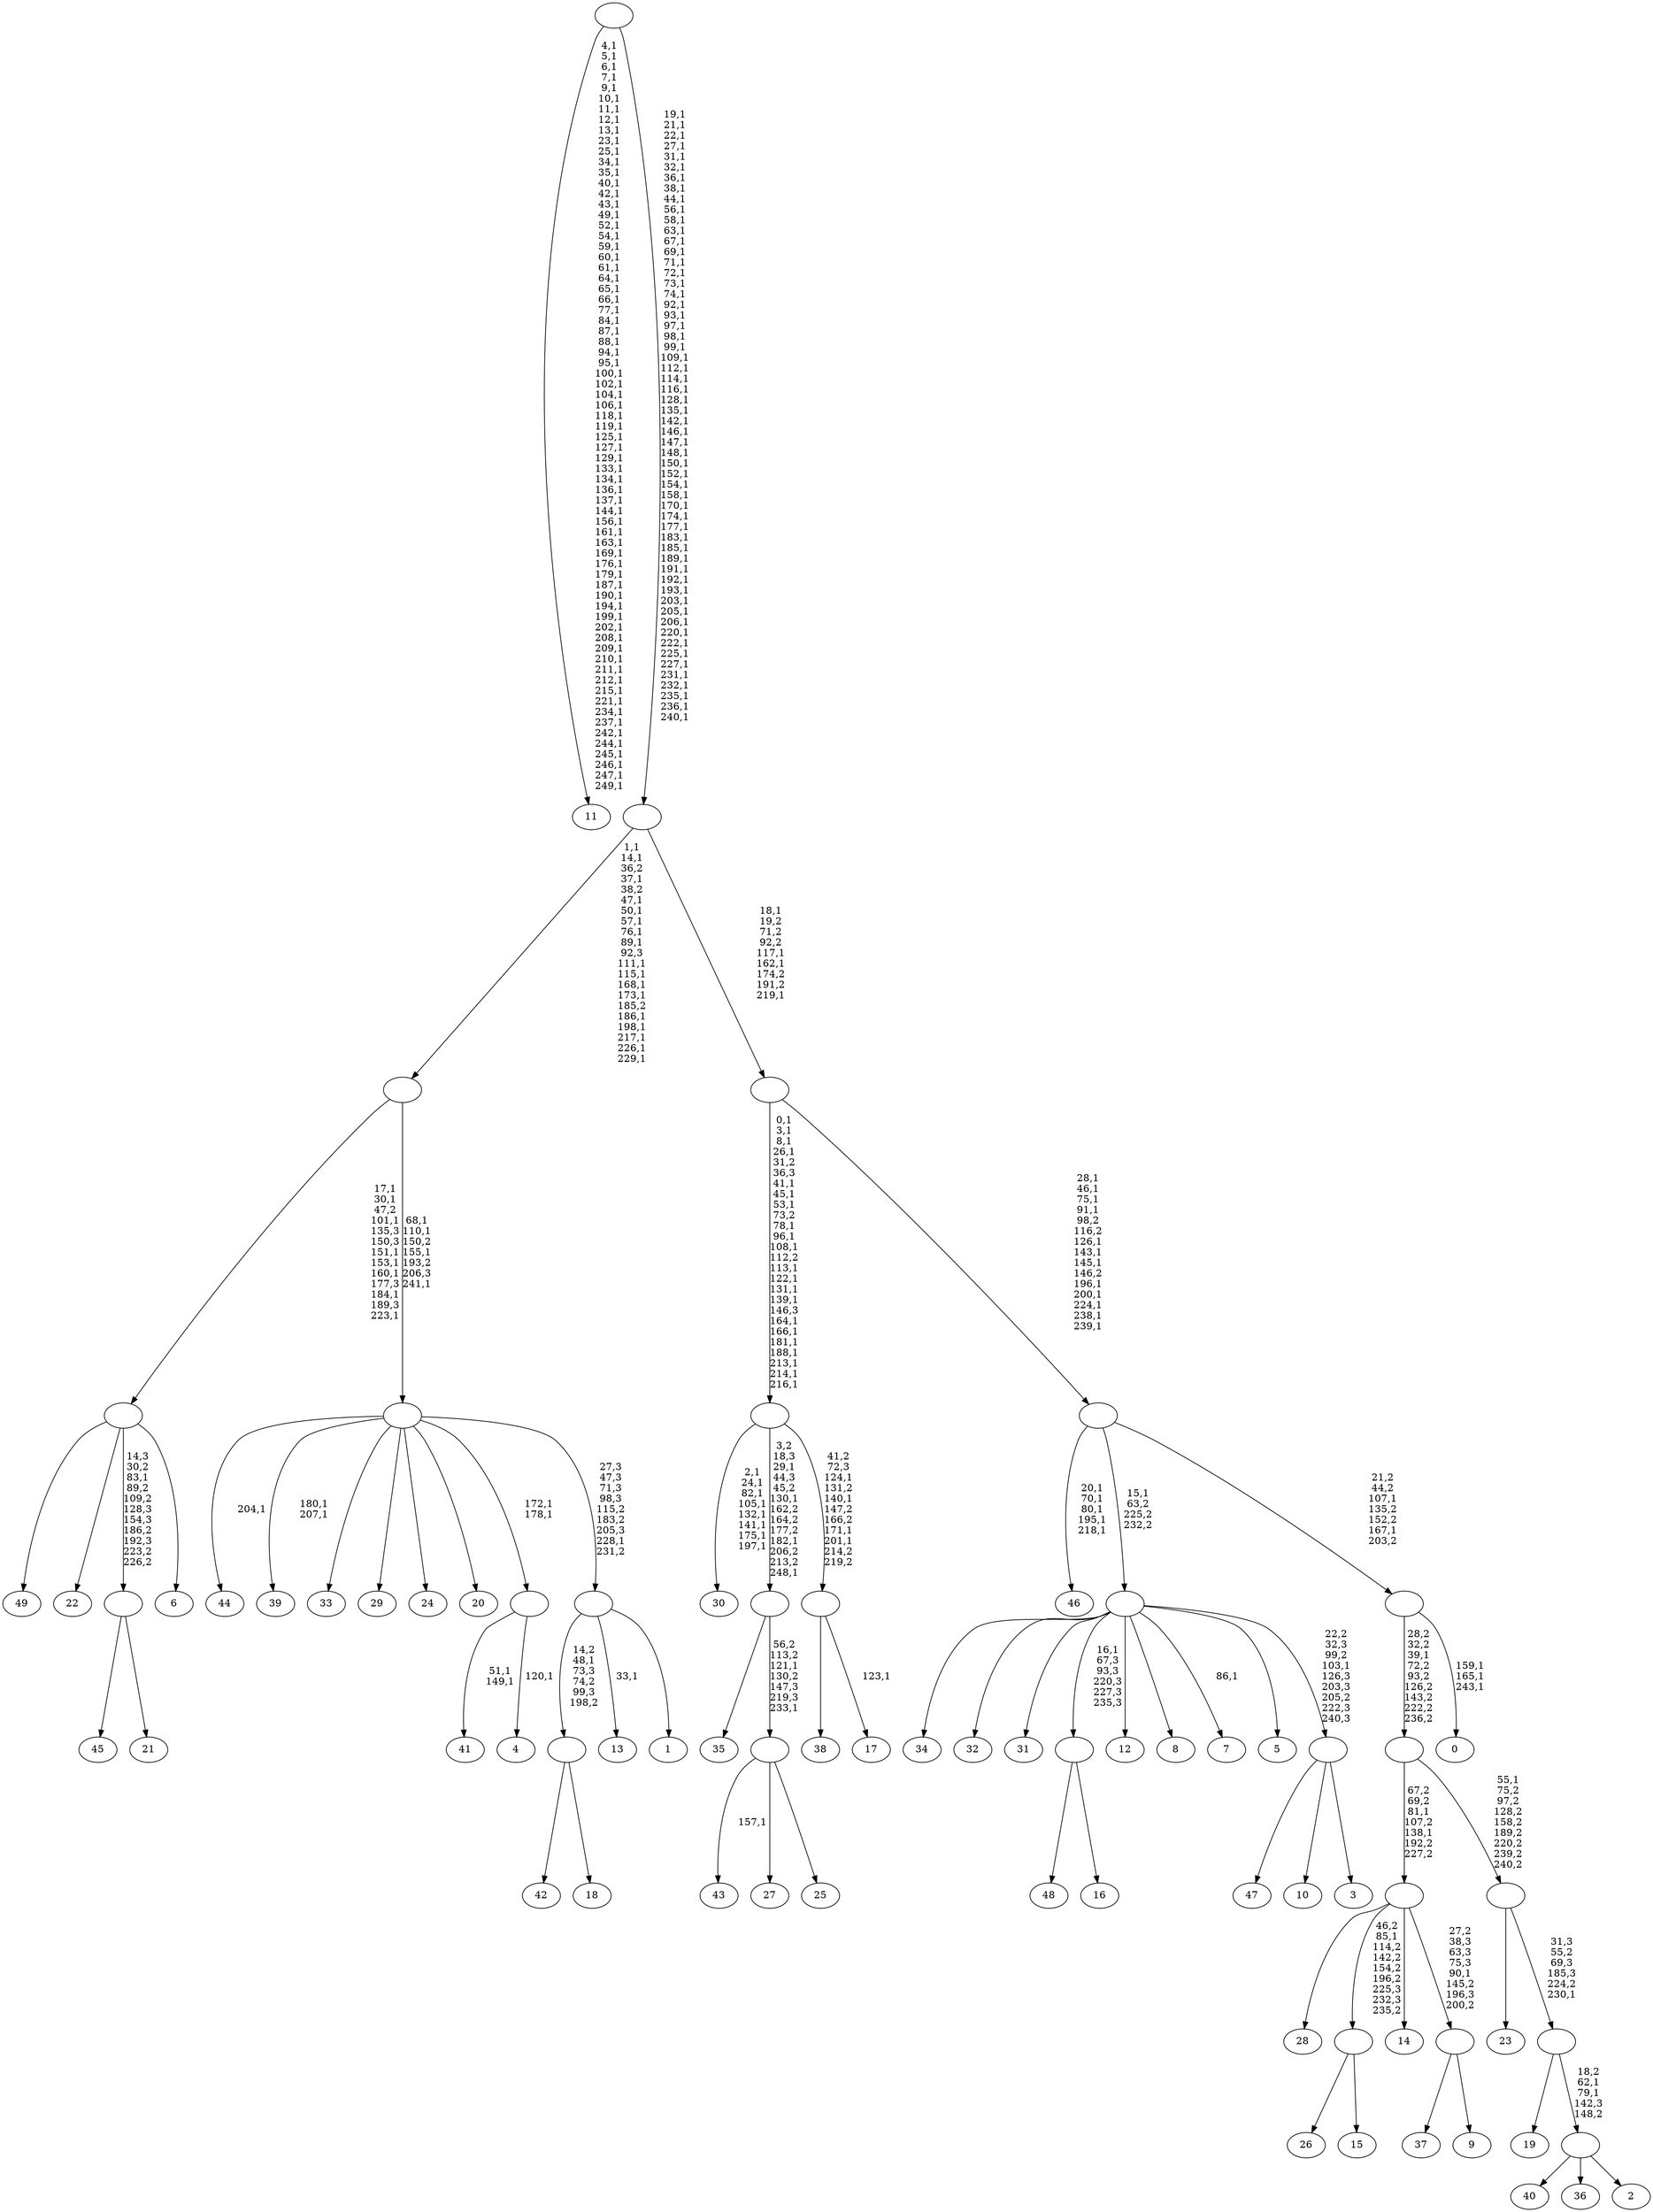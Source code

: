 digraph T {
	300 [label="49"]
	299 [label="48"]
	298 [label="47"]
	297 [label="46"]
	291 [label="45"]
	290 [label="44"]
	288 [label="43"]
	286 [label="42"]
	285 [label="41"]
	282 [label="40"]
	281 [label="39"]
	278 [label="38"]
	277 [label="37"]
	276 [label="36"]
	275 [label="35"]
	274 [label="34"]
	273 [label="33"]
	272 [label="32"]
	271 [label="31"]
	270 [label="30"]
	261 [label="29"]
	260 [label="28"]
	259 [label="27"]
	258 [label="26"]
	257 [label="25"]
	256 [label=""]
	254 [label=""]
	250 [label="24"]
	249 [label="23"]
	248 [label="22"]
	247 [label="21"]
	246 [label=""]
	245 [label="20"]
	244 [label="19"]
	243 [label="18"]
	242 [label=""]
	241 [label="17"]
	239 [label=""]
	235 [label=""]
	214 [label="16"]
	213 [label=""]
	212 [label="15"]
	211 [label=""]
	210 [label="14"]
	209 [label="13"]
	207 [label="12"]
	206 [label="11"]
	134 [label="10"]
	133 [label="9"]
	132 [label=""]
	131 [label=""]
	129 [label="8"]
	128 [label="7"]
	126 [label="6"]
	125 [label=""]
	117 [label="5"]
	116 [label="4"]
	114 [label=""]
	112 [label="3"]
	111 [label=""]
	110 [label=""]
	109 [label="2"]
	108 [label=""]
	106 [label=""]
	105 [label=""]
	104 [label=""]
	103 [label="1"]
	102 [label=""]
	101 [label=""]
	97 [label=""]
	80 [label="0"]
	76 [label=""]
	74 [label=""]
	62 [label=""]
	58 [label=""]
	0 [label=""]
	256 -> 288 [label="157,1"]
	256 -> 259 [label=""]
	256 -> 257 [label=""]
	254 -> 256 [label="56,2\n113,2\n121,1\n130,2\n147,3\n219,3\n233,1"]
	254 -> 275 [label=""]
	246 -> 291 [label=""]
	246 -> 247 [label=""]
	242 -> 286 [label=""]
	242 -> 243 [label=""]
	239 -> 241 [label="123,1"]
	239 -> 278 [label=""]
	235 -> 239 [label="41,2\n72,3\n124,1\n131,2\n140,1\n147,2\n166,2\n171,1\n201,1\n214,2\n219,2"]
	235 -> 254 [label="3,2\n18,3\n29,1\n44,3\n45,2\n130,1\n162,2\n164,2\n177,2\n182,1\n206,2\n213,2\n248,1"]
	235 -> 270 [label="2,1\n24,1\n82,1\n105,1\n132,1\n141,1\n175,1\n197,1"]
	213 -> 299 [label=""]
	213 -> 214 [label=""]
	211 -> 258 [label=""]
	211 -> 212 [label=""]
	132 -> 277 [label=""]
	132 -> 133 [label=""]
	131 -> 260 [label=""]
	131 -> 211 [label="46,2\n85,1\n114,2\n142,2\n154,2\n196,2\n225,3\n232,3\n235,2"]
	131 -> 210 [label=""]
	131 -> 132 [label="27,2\n38,3\n63,3\n75,3\n90,1\n145,2\n196,3\n200,2"]
	125 -> 300 [label=""]
	125 -> 248 [label=""]
	125 -> 246 [label="14,3\n30,2\n83,1\n89,2\n109,2\n128,3\n154,3\n186,2\n192,3\n223,2\n226,2"]
	125 -> 126 [label=""]
	114 -> 116 [label="120,1"]
	114 -> 285 [label="51,1\n149,1"]
	111 -> 298 [label=""]
	111 -> 134 [label=""]
	111 -> 112 [label=""]
	110 -> 128 [label="86,1"]
	110 -> 274 [label=""]
	110 -> 272 [label=""]
	110 -> 271 [label=""]
	110 -> 213 [label="16,1\n67,3\n93,3\n220,3\n227,3\n235,3"]
	110 -> 207 [label=""]
	110 -> 129 [label=""]
	110 -> 117 [label=""]
	110 -> 111 [label="22,2\n32,3\n99,2\n103,1\n126,3\n203,3\n205,2\n222,3\n240,3"]
	108 -> 282 [label=""]
	108 -> 276 [label=""]
	108 -> 109 [label=""]
	106 -> 108 [label="18,2\n62,1\n79,1\n142,3\n148,2"]
	106 -> 244 [label=""]
	105 -> 249 [label=""]
	105 -> 106 [label="31,3\n55,2\n69,3\n185,3\n224,2\n230,1"]
	104 -> 131 [label="67,2\n69,2\n81,1\n107,2\n138,1\n192,2\n227,2"]
	104 -> 105 [label="55,1\n75,2\n97,2\n128,2\n158,2\n189,2\n220,2\n239,2\n240,2"]
	102 -> 209 [label="33,1"]
	102 -> 242 [label="14,2\n48,1\n73,3\n74,2\n99,3\n198,2"]
	102 -> 103 [label=""]
	101 -> 114 [label="172,1\n178,1"]
	101 -> 281 [label="180,1\n207,1"]
	101 -> 290 [label="204,1"]
	101 -> 273 [label=""]
	101 -> 261 [label=""]
	101 -> 250 [label=""]
	101 -> 245 [label=""]
	101 -> 102 [label="27,3\n47,3\n71,3\n98,3\n115,2\n183,2\n205,3\n228,1\n231,2"]
	97 -> 101 [label="68,1\n110,1\n150,2\n155,1\n193,2\n206,3\n241,1"]
	97 -> 125 [label="17,1\n30,1\n47,2\n101,1\n135,3\n150,3\n151,1\n153,1\n160,1\n177,3\n184,1\n189,3\n223,1"]
	76 -> 80 [label="159,1\n165,1\n243,1"]
	76 -> 104 [label="28,2\n32,2\n39,1\n72,2\n93,2\n126,2\n143,2\n222,2\n236,2"]
	74 -> 76 [label="21,2\n44,2\n107,1\n135,2\n152,2\n167,1\n203,2"]
	74 -> 297 [label="20,1\n70,1\n80,1\n195,1\n218,1"]
	74 -> 110 [label="15,1\n63,2\n225,2\n232,2"]
	62 -> 74 [label="28,1\n46,1\n75,1\n91,1\n98,2\n116,2\n126,1\n143,1\n145,1\n146,2\n196,1\n200,1\n224,1\n238,1\n239,1"]
	62 -> 235 [label="0,1\n3,1\n8,1\n26,1\n31,2\n36,3\n41,1\n45,1\n53,1\n73,2\n78,1\n96,1\n108,1\n112,2\n113,1\n122,1\n131,1\n139,1\n146,3\n164,1\n166,1\n181,1\n188,1\n213,1\n214,1\n216,1"]
	58 -> 62 [label="18,1\n19,2\n71,2\n92,2\n117,1\n162,1\n174,2\n191,2\n219,1"]
	58 -> 97 [label="1,1\n14,1\n36,2\n37,1\n38,2\n47,1\n50,1\n57,1\n76,1\n89,1\n92,3\n111,1\n115,1\n168,1\n173,1\n185,2\n186,1\n198,1\n217,1\n226,1\n229,1"]
	0 -> 58 [label="19,1\n21,1\n22,1\n27,1\n31,1\n32,1\n36,1\n38,1\n44,1\n56,1\n58,1\n63,1\n67,1\n69,1\n71,1\n72,1\n73,1\n74,1\n92,1\n93,1\n97,1\n98,1\n99,1\n109,1\n112,1\n114,1\n116,1\n128,1\n135,1\n142,1\n146,1\n147,1\n148,1\n150,1\n152,1\n154,1\n158,1\n170,1\n174,1\n177,1\n183,1\n185,1\n189,1\n191,1\n192,1\n193,1\n203,1\n205,1\n206,1\n220,1\n222,1\n225,1\n227,1\n231,1\n232,1\n235,1\n236,1\n240,1"]
	0 -> 206 [label="4,1\n5,1\n6,1\n7,1\n9,1\n10,1\n11,1\n12,1\n13,1\n23,1\n25,1\n34,1\n35,1\n40,1\n42,1\n43,1\n49,1\n52,1\n54,1\n59,1\n60,1\n61,1\n64,1\n65,1\n66,1\n77,1\n84,1\n87,1\n88,1\n94,1\n95,1\n100,1\n102,1\n104,1\n106,1\n118,1\n119,1\n125,1\n127,1\n129,1\n133,1\n134,1\n136,1\n137,1\n144,1\n156,1\n161,1\n163,1\n169,1\n176,1\n179,1\n187,1\n190,1\n194,1\n199,1\n202,1\n208,1\n209,1\n210,1\n211,1\n212,1\n215,1\n221,1\n234,1\n237,1\n242,1\n244,1\n245,1\n246,1\n247,1\n249,1"]
}
